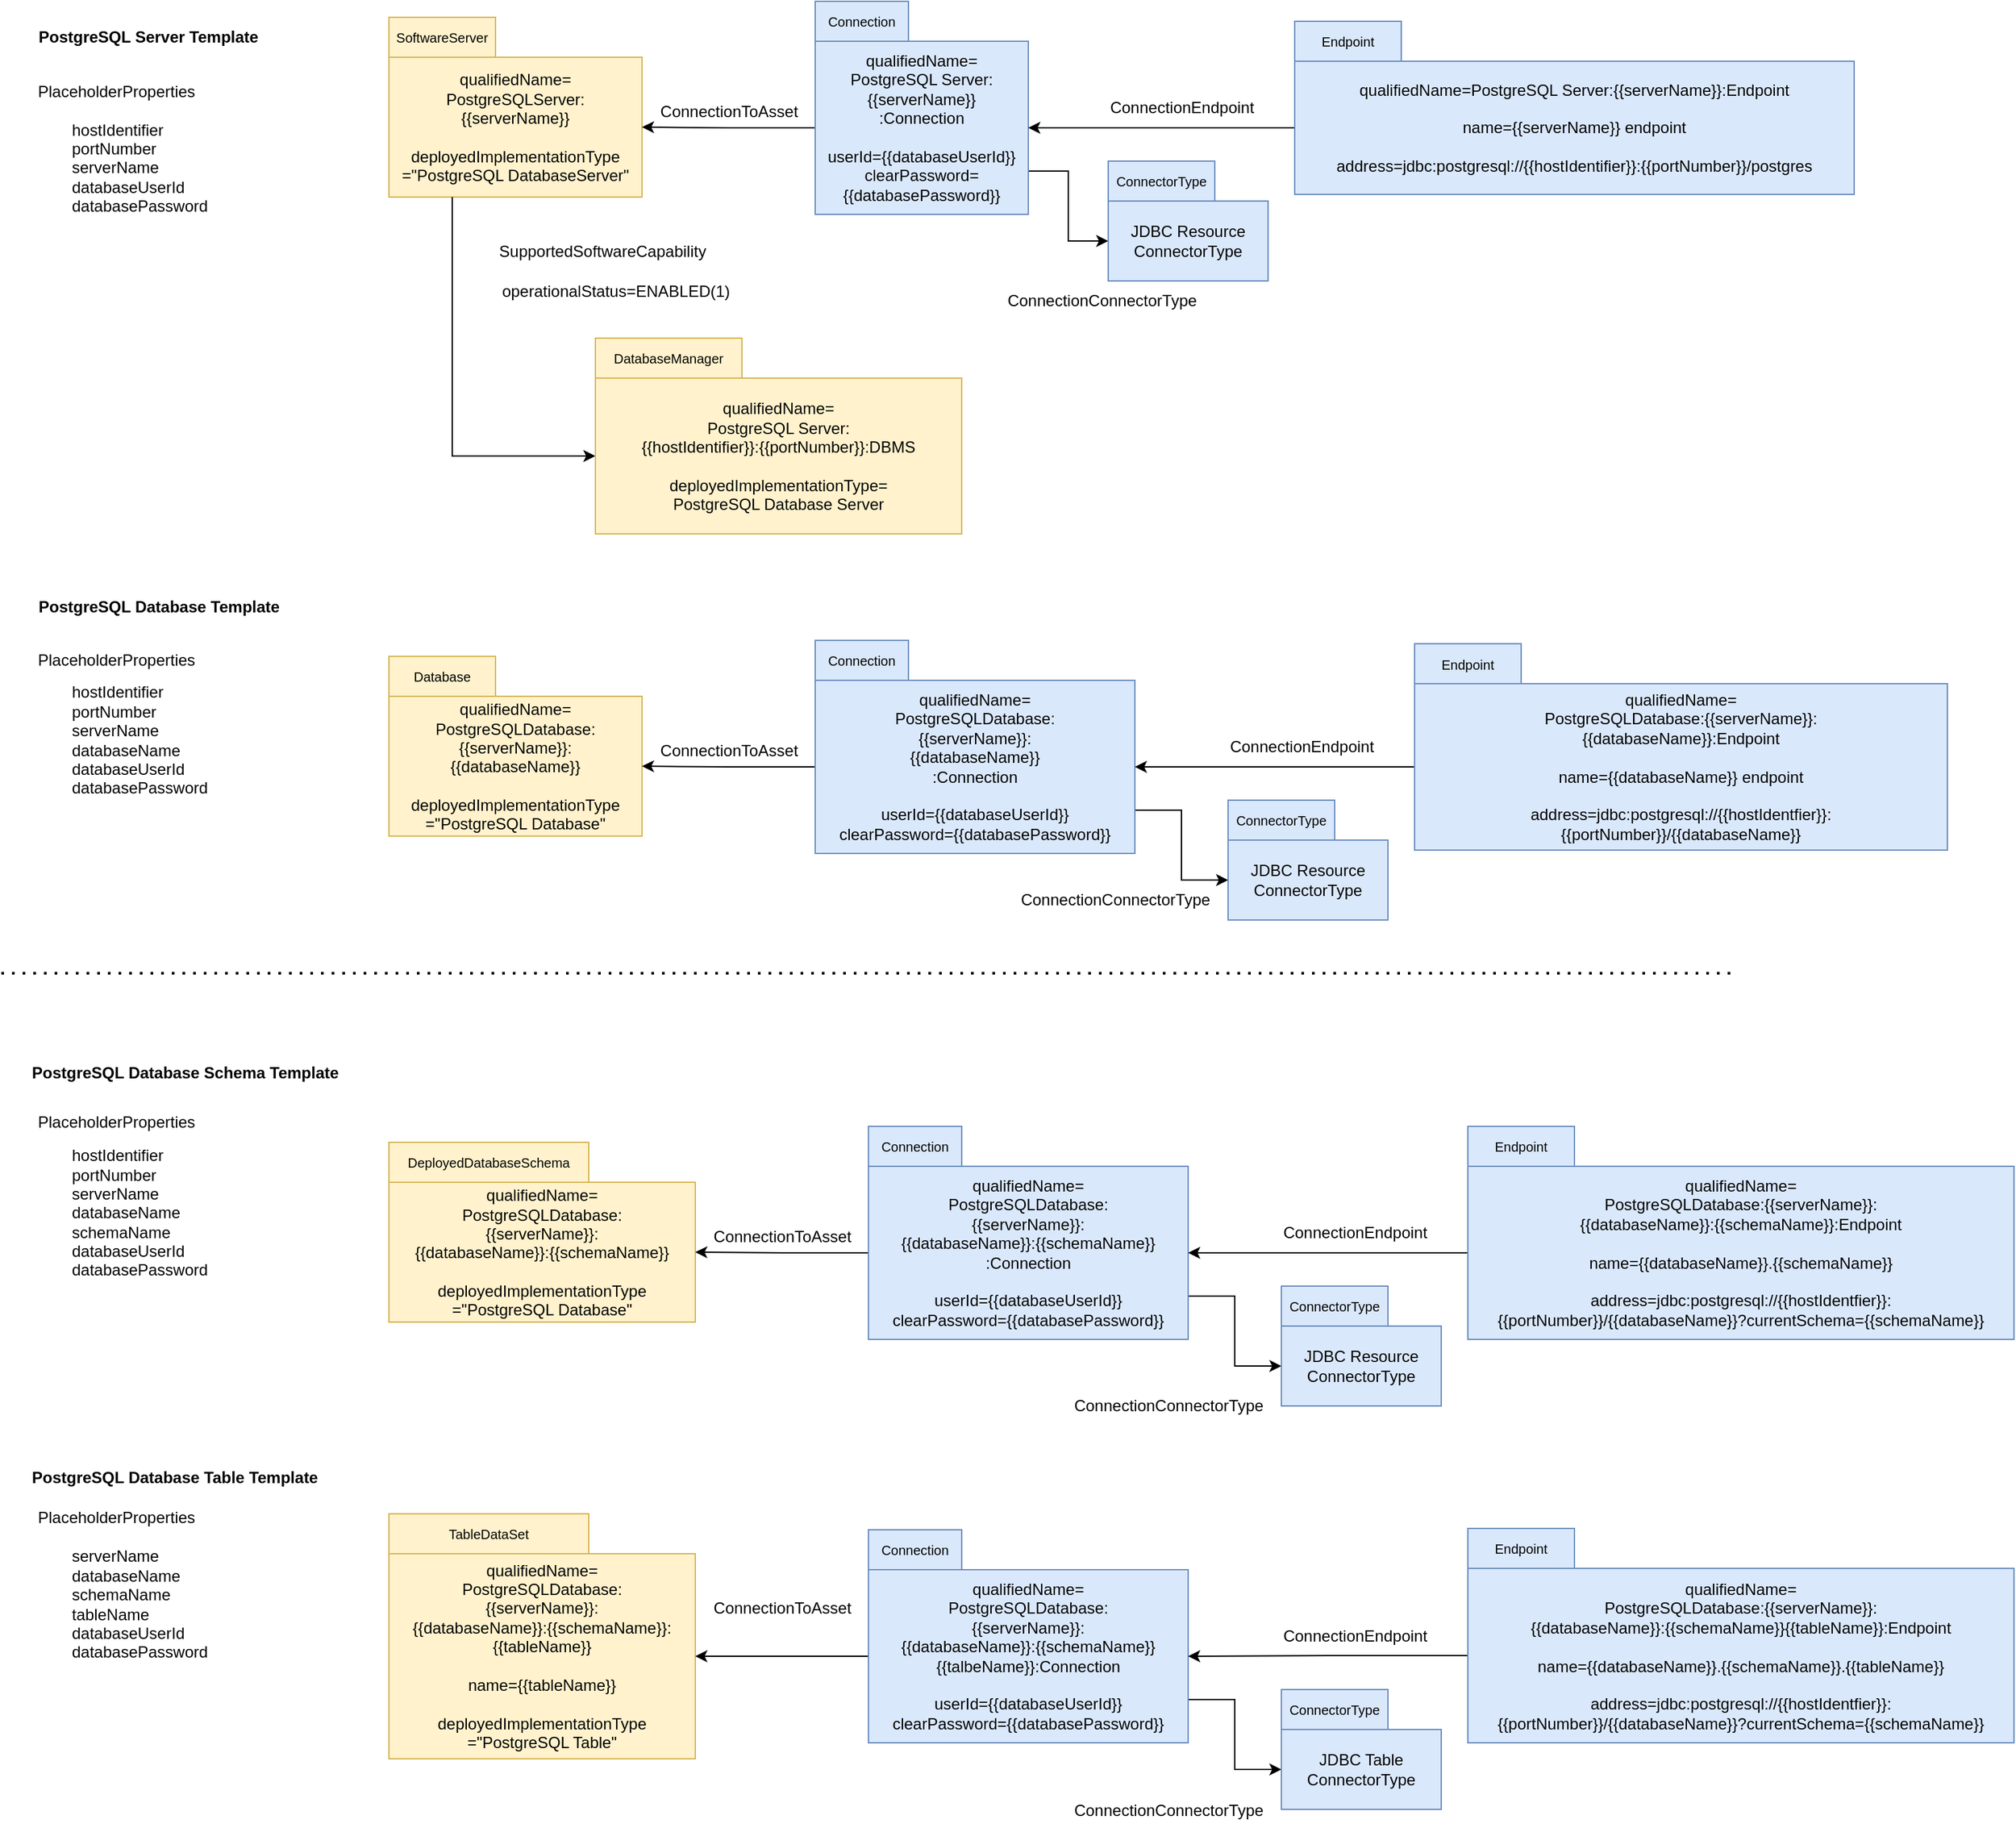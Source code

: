 <mxfile version="24.1.0" type="device" pages="2">
  <diagram name="catalog-templates" id="TDWtUl6oVAiIhDJUpcDL">
    <mxGraphModel dx="1478" dy="941" grid="1" gridSize="10" guides="1" tooltips="1" connect="1" arrows="1" fold="1" page="1" pageScale="1" pageWidth="827" pageHeight="1169" math="0" shadow="0">
      <root>
        <mxCell id="0" />
        <mxCell id="1" parent="0" />
        <mxCell id="780snM6feV9xTrxozphn-1" value="qualifiedName=&lt;div&gt;PostgreSQLServer:&lt;br&gt;{{serverName}}&lt;br&gt;&lt;br&gt;deployedImplementationType =&quot;PostgreSQL DatabaseServer&quot;&lt;/div&gt;" style="rounded=0;whiteSpace=wrap;html=1;fillColor=#fff2cc;strokeColor=#d6b656;" parent="1" vertex="1">
          <mxGeometry x="310" y="102" width="190" height="105" as="geometry" />
        </mxCell>
        <mxCell id="780snM6feV9xTrxozphn-2" value="SoftwareServer" style="rounded=0;whiteSpace=wrap;html=1;fontSize=10;fillColor=#fff2cc;strokeColor=#d6b656;" parent="1" vertex="1">
          <mxGeometry x="310" y="72" width="80" height="30" as="geometry" />
        </mxCell>
        <mxCell id="780snM6feV9xTrxozphn-9" style="edgeStyle=orthogonalEdgeStyle;rounded=0;orthogonalLoop=1;jettySize=auto;html=1;exitX=1;exitY=0.75;exitDx=0;exitDy=0;entryX=0;entryY=0.5;entryDx=0;entryDy=0;" parent="1" source="780snM6feV9xTrxozphn-3" target="780snM6feV9xTrxozphn-7" edge="1">
          <mxGeometry relative="1" as="geometry" />
        </mxCell>
        <mxCell id="780snM6feV9xTrxozphn-15" style="edgeStyle=orthogonalEdgeStyle;rounded=0;orthogonalLoop=1;jettySize=auto;html=1;exitX=0;exitY=0.5;exitDx=0;exitDy=0;" parent="1" source="780snM6feV9xTrxozphn-3" target="780snM6feV9xTrxozphn-1" edge="1">
          <mxGeometry relative="1" as="geometry" />
        </mxCell>
        <mxCell id="780snM6feV9xTrxozphn-3" value="qualifiedName=&lt;div&gt;PostgreSQL Server:&lt;br&gt;{{serverName}}&lt;br&gt;:Connection&lt;br&gt;&lt;br&gt;userId={{databaseUserId}}&lt;br&gt;clearPassword={{databasePassword}}&lt;/div&gt;" style="rounded=0;whiteSpace=wrap;html=1;fillColor=#dae8fc;strokeColor=#6c8ebf;" parent="1" vertex="1">
          <mxGeometry x="630" y="90" width="160" height="130" as="geometry" />
        </mxCell>
        <mxCell id="780snM6feV9xTrxozphn-4" value="Connection" style="rounded=0;whiteSpace=wrap;html=1;fontSize=10;fillColor=#dae8fc;strokeColor=#6c8ebf;" parent="1" vertex="1">
          <mxGeometry x="630" y="60" width="70" height="30" as="geometry" />
        </mxCell>
        <mxCell id="780snM6feV9xTrxozphn-6" value="ConnectionToAsset" style="text;html=1;align=center;verticalAlign=middle;resizable=0;points=[];autosize=1;strokeColor=none;fillColor=none;" parent="1" vertex="1">
          <mxGeometry x="500" y="128" width="130" height="30" as="geometry" />
        </mxCell>
        <mxCell id="780snM6feV9xTrxozphn-7" value="JDBC Resource&lt;br&gt;ConnectorType" style="rounded=0;whiteSpace=wrap;html=1;fillColor=#dae8fc;strokeColor=#6c8ebf;" parent="1" vertex="1">
          <mxGeometry x="850" y="210" width="120" height="60" as="geometry" />
        </mxCell>
        <mxCell id="780snM6feV9xTrxozphn-8" value="ConnectorType" style="rounded=0;whiteSpace=wrap;html=1;fontSize=10;fillColor=#dae8fc;strokeColor=#6c8ebf;" parent="1" vertex="1">
          <mxGeometry x="850" y="180" width="80" height="30" as="geometry" />
        </mxCell>
        <mxCell id="7KLWLRxbsAnZzyIl1uyj-2" style="edgeStyle=orthogonalEdgeStyle;rounded=0;orthogonalLoop=1;jettySize=auto;html=1;exitX=0;exitY=0.5;exitDx=0;exitDy=0;" parent="1" source="780snM6feV9xTrxozphn-10" target="780snM6feV9xTrxozphn-3" edge="1">
          <mxGeometry relative="1" as="geometry" />
        </mxCell>
        <mxCell id="780snM6feV9xTrxozphn-10" value="qualifiedName=PostgreSQL Server:{{serverName}}:Endpoint&lt;br&gt;&lt;br&gt;name={{serverName}} endpoint&lt;br&gt;&lt;br&gt;address=jdbc:postgresql://{{hostIdentifier}}:{{portNumber}}/postgres" style="rounded=0;whiteSpace=wrap;html=1;fillColor=#dae8fc;strokeColor=#6c8ebf;" parent="1" vertex="1">
          <mxGeometry x="990" y="105" width="420" height="100" as="geometry" />
        </mxCell>
        <mxCell id="780snM6feV9xTrxozphn-11" value="Endpoint" style="rounded=0;whiteSpace=wrap;html=1;fontSize=10;fillColor=#dae8fc;strokeColor=#6c8ebf;" parent="1" vertex="1">
          <mxGeometry x="990" y="75" width="80" height="30" as="geometry" />
        </mxCell>
        <mxCell id="780snM6feV9xTrxozphn-13" value="ConnectionConnectorType" style="text;html=1;align=center;verticalAlign=middle;resizable=0;points=[];autosize=1;strokeColor=none;fillColor=none;" parent="1" vertex="1">
          <mxGeometry x="760" y="270" width="170" height="30" as="geometry" />
        </mxCell>
        <mxCell id="780snM6feV9xTrxozphn-14" value="ConnectionEndpoint" style="text;html=1;align=center;verticalAlign=middle;resizable=0;points=[];autosize=1;strokeColor=none;fillColor=none;" parent="1" vertex="1">
          <mxGeometry x="840" y="125" width="130" height="30" as="geometry" />
        </mxCell>
        <mxCell id="780snM6feV9xTrxozphn-16" value="PostgreSQL Server Template" style="text;html=1;align=left;verticalAlign=middle;resizable=0;points=[];autosize=1;strokeColor=none;fillColor=none;fontStyle=1" parent="1" vertex="1">
          <mxGeometry x="45" y="72" width="190" height="30" as="geometry" />
        </mxCell>
        <mxCell id="t5AhHzGSxBg5bSRpzmGk-24" value="PostgreSQL Database Template" style="text;html=1;align=left;verticalAlign=middle;resizable=0;points=[];autosize=1;strokeColor=none;fillColor=none;fontStyle=1" parent="1" vertex="1">
          <mxGeometry x="45" y="500" width="200" height="30" as="geometry" />
        </mxCell>
        <mxCell id="mHtF1pgwz7ZxQ6UxLGhy-1" value="PostgreSQL Database Schema Template" style="text;html=1;align=left;verticalAlign=middle;resizable=0;points=[];autosize=1;strokeColor=none;fillColor=none;fontStyle=1" parent="1" vertex="1">
          <mxGeometry x="40" y="850" width="250" height="30" as="geometry" />
        </mxCell>
        <mxCell id="mHtF1pgwz7ZxQ6UxLGhy-2" value="PostgreSQL Database Table Template" style="text;html=1;align=left;verticalAlign=middle;resizable=0;points=[];autosize=1;strokeColor=none;fillColor=none;fontStyle=1" parent="1" vertex="1">
          <mxGeometry x="40" y="1154" width="240" height="30" as="geometry" />
        </mxCell>
        <mxCell id="mHtF1pgwz7ZxQ6UxLGhy-3" value="qualifiedName=&lt;div&gt;PostgreSQLDatabase:&lt;br&gt;{{serverName}}:&lt;br&gt;{{databaseName}}&lt;br&gt;&lt;br&gt;deployedImplementationType =&quot;PostgreSQL Database&quot;&lt;/div&gt;" style="rounded=0;whiteSpace=wrap;html=1;fillColor=#fff2cc;strokeColor=#d6b656;" parent="1" vertex="1">
          <mxGeometry x="310" y="582" width="190" height="105" as="geometry" />
        </mxCell>
        <mxCell id="mHtF1pgwz7ZxQ6UxLGhy-4" value="Database" style="rounded=0;whiteSpace=wrap;html=1;fontSize=10;fillColor=#fff2cc;strokeColor=#d6b656;" parent="1" vertex="1">
          <mxGeometry x="310" y="552" width="80" height="30" as="geometry" />
        </mxCell>
        <mxCell id="mHtF1pgwz7ZxQ6UxLGhy-5" style="edgeStyle=orthogonalEdgeStyle;rounded=0;orthogonalLoop=1;jettySize=auto;html=1;exitX=1;exitY=0.75;exitDx=0;exitDy=0;entryX=0;entryY=0.5;entryDx=0;entryDy=0;" parent="1" source="mHtF1pgwz7ZxQ6UxLGhy-8" target="mHtF1pgwz7ZxQ6UxLGhy-11" edge="1">
          <mxGeometry relative="1" as="geometry" />
        </mxCell>
        <mxCell id="mHtF1pgwz7ZxQ6UxLGhy-7" style="edgeStyle=orthogonalEdgeStyle;rounded=0;orthogonalLoop=1;jettySize=auto;html=1;exitX=0;exitY=0.5;exitDx=0;exitDy=0;" parent="1" source="mHtF1pgwz7ZxQ6UxLGhy-8" target="mHtF1pgwz7ZxQ6UxLGhy-3" edge="1">
          <mxGeometry relative="1" as="geometry" />
        </mxCell>
        <mxCell id="mHtF1pgwz7ZxQ6UxLGhy-8" value="qualifiedName=&lt;div&gt;PostgreSQLDatabase:&lt;br style=&quot;border-color: var(--border-color);&quot;&gt;{{serverName}}:&lt;br style=&quot;border-color: var(--border-color);&quot;&gt;{{databaseName}}&lt;br style=&quot;border-color: var(--border-color);&quot;&gt;:Connection&lt;br&gt;&lt;br&gt;userId={{databaseUserId}}&lt;br&gt;clearPassword={{databasePassword}}&lt;/div&gt;" style="rounded=0;whiteSpace=wrap;html=1;fillColor=#dae8fc;strokeColor=#6c8ebf;" parent="1" vertex="1">
          <mxGeometry x="630" y="570" width="240" height="130" as="geometry" />
        </mxCell>
        <mxCell id="mHtF1pgwz7ZxQ6UxLGhy-9" value="Connection" style="rounded=0;whiteSpace=wrap;html=1;fontSize=10;fillColor=#dae8fc;strokeColor=#6c8ebf;" parent="1" vertex="1">
          <mxGeometry x="630" y="540" width="70" height="30" as="geometry" />
        </mxCell>
        <mxCell id="mHtF1pgwz7ZxQ6UxLGhy-10" value="ConnectionToAsset" style="text;html=1;align=center;verticalAlign=middle;resizable=0;points=[];autosize=1;strokeColor=none;fillColor=none;" parent="1" vertex="1">
          <mxGeometry x="500" y="608" width="130" height="30" as="geometry" />
        </mxCell>
        <mxCell id="mHtF1pgwz7ZxQ6UxLGhy-11" value="JDBC Resource&lt;br&gt;ConnectorType" style="rounded=0;whiteSpace=wrap;html=1;fillColor=#dae8fc;strokeColor=#6c8ebf;" parent="1" vertex="1">
          <mxGeometry x="940" y="690" width="120" height="60" as="geometry" />
        </mxCell>
        <mxCell id="mHtF1pgwz7ZxQ6UxLGhy-12" value="ConnectorType" style="rounded=0;whiteSpace=wrap;html=1;fontSize=10;fillColor=#dae8fc;strokeColor=#6c8ebf;" parent="1" vertex="1">
          <mxGeometry x="940" y="660" width="80" height="30" as="geometry" />
        </mxCell>
        <mxCell id="7KLWLRxbsAnZzyIl1uyj-1" style="edgeStyle=orthogonalEdgeStyle;rounded=0;orthogonalLoop=1;jettySize=auto;html=1;exitX=0;exitY=0.5;exitDx=0;exitDy=0;" parent="1" source="mHtF1pgwz7ZxQ6UxLGhy-13" target="mHtF1pgwz7ZxQ6UxLGhy-8" edge="1">
          <mxGeometry relative="1" as="geometry" />
        </mxCell>
        <mxCell id="mHtF1pgwz7ZxQ6UxLGhy-13" value="qualifiedName=&lt;div&gt;PostgreSQLDatabase:{{serverName}}:&lt;br style=&quot;border-color: var(--border-color);&quot;&gt;{{databaseName}}:Endpoint&lt;br&gt;&lt;br&gt;name={{databaseName}} endpoint&lt;br&gt;&lt;br&gt;address=jdbc:postgresql://{{hostIdentfier}}:{{portNumber}}/{{databaseName}}&lt;/div&gt;" style="rounded=0;whiteSpace=wrap;html=1;fillColor=#dae8fc;strokeColor=#6c8ebf;" parent="1" vertex="1">
          <mxGeometry x="1080" y="572.5" width="400" height="125" as="geometry" />
        </mxCell>
        <mxCell id="mHtF1pgwz7ZxQ6UxLGhy-14" value="Endpoint" style="rounded=0;whiteSpace=wrap;html=1;fontSize=10;fillColor=#dae8fc;strokeColor=#6c8ebf;" parent="1" vertex="1">
          <mxGeometry x="1080" y="542.5" width="80" height="30" as="geometry" />
        </mxCell>
        <mxCell id="mHtF1pgwz7ZxQ6UxLGhy-15" value="ConnectionConnectorType" style="text;html=1;align=center;verticalAlign=middle;resizable=0;points=[];autosize=1;strokeColor=none;fillColor=none;" parent="1" vertex="1">
          <mxGeometry x="770" y="720" width="170" height="30" as="geometry" />
        </mxCell>
        <mxCell id="mHtF1pgwz7ZxQ6UxLGhy-16" value="ConnectionEndpoint" style="text;html=1;align=center;verticalAlign=middle;resizable=0;points=[];autosize=1;strokeColor=none;fillColor=none;" parent="1" vertex="1">
          <mxGeometry x="930" y="605" width="130" height="30" as="geometry" />
        </mxCell>
        <mxCell id="MOPJvNTGCrpKyyy_cZIb-1" value="hostIdentifier&lt;br&gt;portNumber&lt;br&gt;serverName&lt;br&gt;databaseUserId &lt;br&gt;databasePassword" style="text;html=1;align=left;verticalAlign=middle;resizable=0;points=[];autosize=1;strokeColor=none;fillColor=none;" parent="1" vertex="1">
          <mxGeometry x="70" y="140" width="130" height="90" as="geometry" />
        </mxCell>
        <mxCell id="MOPJvNTGCrpKyyy_cZIb-2" value="hostIdentifier&lt;br style=&quot;border-color: var(--border-color);&quot;&gt;portNumber&lt;br&gt;serverName&lt;br&gt;databaseName&lt;br&gt;databaseUserId&lt;br&gt;databasePassword&lt;br&gt;" style="text;html=1;align=left;verticalAlign=middle;resizable=0;points=[];autosize=1;strokeColor=none;fillColor=none;" parent="1" vertex="1">
          <mxGeometry x="70" y="565" width="130" height="100" as="geometry" />
        </mxCell>
        <mxCell id="MOPJvNTGCrpKyyy_cZIb-3" value="hostIdentifier&lt;br style=&quot;border-color: var(--border-color);&quot;&gt;portNumber&lt;br&gt;serverName&lt;br&gt;databaseName&lt;br&gt;schemaName&lt;br&gt;databaseUserId&lt;br&gt;databasePassword" style="text;html=1;align=left;verticalAlign=middle;resizable=0;points=[];autosize=1;strokeColor=none;fillColor=none;" parent="1" vertex="1">
          <mxGeometry x="70" y="915" width="130" height="110" as="geometry" />
        </mxCell>
        <mxCell id="MOPJvNTGCrpKyyy_cZIb-4" value="qualifiedName=&lt;div&gt;PostgreSQLDatabase:&lt;br&gt;{{serverName}}:&lt;br&gt;{{databaseName}}:{{schemaName}}&lt;br&gt;&lt;br&gt;deployedImplementationType =&quot;PostgreSQL Database&quot;&lt;/div&gt;" style="rounded=0;whiteSpace=wrap;html=1;fillColor=#fff2cc;strokeColor=#d6b656;" parent="1" vertex="1">
          <mxGeometry x="310" y="947" width="230" height="105" as="geometry" />
        </mxCell>
        <mxCell id="MOPJvNTGCrpKyyy_cZIb-5" value="DeployedDatabaseSchema" style="rounded=0;whiteSpace=wrap;html=1;fontSize=10;fillColor=#fff2cc;strokeColor=#d6b656;" parent="1" vertex="1">
          <mxGeometry x="310" y="917" width="150" height="30" as="geometry" />
        </mxCell>
        <mxCell id="MOPJvNTGCrpKyyy_cZIb-6" style="edgeStyle=orthogonalEdgeStyle;rounded=0;orthogonalLoop=1;jettySize=auto;html=1;exitX=1;exitY=0.75;exitDx=0;exitDy=0;entryX=0;entryY=0.5;entryDx=0;entryDy=0;" parent="1" source="MOPJvNTGCrpKyyy_cZIb-9" target="MOPJvNTGCrpKyyy_cZIb-12" edge="1">
          <mxGeometry relative="1" as="geometry" />
        </mxCell>
        <mxCell id="MOPJvNTGCrpKyyy_cZIb-8" style="edgeStyle=orthogonalEdgeStyle;rounded=0;orthogonalLoop=1;jettySize=auto;html=1;exitX=0;exitY=0.5;exitDx=0;exitDy=0;" parent="1" source="MOPJvNTGCrpKyyy_cZIb-9" target="MOPJvNTGCrpKyyy_cZIb-4" edge="1">
          <mxGeometry relative="1" as="geometry" />
        </mxCell>
        <mxCell id="MOPJvNTGCrpKyyy_cZIb-9" value="qualifiedName=&lt;div&gt;PostgreSQLDatabase:&lt;br style=&quot;border-color: var(--border-color);&quot;&gt;{{serverName}}:&lt;br style=&quot;border-color: var(--border-color);&quot;&gt;{{databaseName}}:{{schemaName}}&lt;br style=&quot;border-color: var(--border-color);&quot;&gt;:Connection&lt;br&gt;&lt;br&gt;userId={{databaseUserId}}&lt;br&gt;clearPassword={{databasePassword}}&lt;/div&gt;" style="rounded=0;whiteSpace=wrap;html=1;fillColor=#dae8fc;strokeColor=#6c8ebf;" parent="1" vertex="1">
          <mxGeometry x="670" y="935" width="240" height="130" as="geometry" />
        </mxCell>
        <mxCell id="MOPJvNTGCrpKyyy_cZIb-10" value="Connection" style="rounded=0;whiteSpace=wrap;html=1;fontSize=10;fillColor=#dae8fc;strokeColor=#6c8ebf;" parent="1" vertex="1">
          <mxGeometry x="670" y="905" width="70" height="30" as="geometry" />
        </mxCell>
        <mxCell id="MOPJvNTGCrpKyyy_cZIb-11" value="ConnectionToAsset" style="text;html=1;align=center;verticalAlign=middle;resizable=0;points=[];autosize=1;strokeColor=none;fillColor=none;" parent="1" vertex="1">
          <mxGeometry x="540" y="973" width="130" height="30" as="geometry" />
        </mxCell>
        <mxCell id="MOPJvNTGCrpKyyy_cZIb-12" value="JDBC Resource&lt;br&gt;ConnectorType" style="rounded=0;whiteSpace=wrap;html=1;fillColor=#dae8fc;strokeColor=#6c8ebf;" parent="1" vertex="1">
          <mxGeometry x="980" y="1055" width="120" height="60" as="geometry" />
        </mxCell>
        <mxCell id="MOPJvNTGCrpKyyy_cZIb-13" value="ConnectorType" style="rounded=0;whiteSpace=wrap;html=1;fontSize=10;fillColor=#dae8fc;strokeColor=#6c8ebf;" parent="1" vertex="1">
          <mxGeometry x="980" y="1025" width="80" height="30" as="geometry" />
        </mxCell>
        <mxCell id="7KLWLRxbsAnZzyIl1uyj-3" style="edgeStyle=orthogonalEdgeStyle;rounded=0;orthogonalLoop=1;jettySize=auto;html=1;exitX=0;exitY=0.5;exitDx=0;exitDy=0;" parent="1" source="MOPJvNTGCrpKyyy_cZIb-14" target="MOPJvNTGCrpKyyy_cZIb-9" edge="1">
          <mxGeometry relative="1" as="geometry" />
        </mxCell>
        <mxCell id="MOPJvNTGCrpKyyy_cZIb-14" value="qualifiedName=&lt;div&gt;PostgreSQLDatabase:{{serverName}}:&lt;br style=&quot;border-color: var(--border-color);&quot;&gt;{{databaseName}}:{{schemaName}}:Endpoint&lt;br&gt;&lt;br&gt;name={{databaseName}}.{{schemaName}}&lt;br&gt;&lt;br&gt;address=jdbc:postgresql://{{hostIdentfier}}:{{portNumber}}/{{databaseName}}?currentSchema={{schemaName}}&lt;/div&gt;" style="rounded=0;whiteSpace=wrap;html=1;fillColor=#dae8fc;strokeColor=#6c8ebf;" parent="1" vertex="1">
          <mxGeometry x="1120" y="935" width="410" height="130" as="geometry" />
        </mxCell>
        <mxCell id="MOPJvNTGCrpKyyy_cZIb-15" value="Endpoint" style="rounded=0;whiteSpace=wrap;html=1;fontSize=10;fillColor=#dae8fc;strokeColor=#6c8ebf;" parent="1" vertex="1">
          <mxGeometry x="1120" y="905" width="80" height="30" as="geometry" />
        </mxCell>
        <mxCell id="MOPJvNTGCrpKyyy_cZIb-16" value="ConnectionConnectorType" style="text;html=1;align=center;verticalAlign=middle;resizable=0;points=[];autosize=1;strokeColor=none;fillColor=none;" parent="1" vertex="1">
          <mxGeometry x="810" y="1100" width="170" height="30" as="geometry" />
        </mxCell>
        <mxCell id="MOPJvNTGCrpKyyy_cZIb-17" value="ConnectionEndpoint" style="text;html=1;align=center;verticalAlign=middle;resizable=0;points=[];autosize=1;strokeColor=none;fillColor=none;" parent="1" vertex="1">
          <mxGeometry x="970" y="970" width="130" height="30" as="geometry" />
        </mxCell>
        <mxCell id="MOPJvNTGCrpKyyy_cZIb-31" value="qualifiedName=&lt;div&gt;PostgreSQLDatabase:&lt;br&gt;{{serverName}}:&lt;br&gt;{{databaseName}}:{{schemaName}}:&lt;br&gt;{{tableName}}&lt;br&gt;&lt;br&gt;name={{tableName}}&lt;br&gt;&lt;br&gt;deployedImplementationType =&quot;PostgreSQL Table&quot;&lt;/div&gt;" style="rounded=0;whiteSpace=wrap;html=1;fillColor=#fff2cc;strokeColor=#d6b656;" parent="1" vertex="1">
          <mxGeometry x="310" y="1226" width="230" height="154" as="geometry" />
        </mxCell>
        <mxCell id="MOPJvNTGCrpKyyy_cZIb-32" value="TableDataSet" style="rounded=0;whiteSpace=wrap;html=1;fontSize=10;fillColor=#fff2cc;strokeColor=#d6b656;" parent="1" vertex="1">
          <mxGeometry x="310" y="1196" width="150" height="30" as="geometry" />
        </mxCell>
        <mxCell id="MOPJvNTGCrpKyyy_cZIb-33" style="edgeStyle=orthogonalEdgeStyle;rounded=0;orthogonalLoop=1;jettySize=auto;html=1;exitX=1;exitY=0.75;exitDx=0;exitDy=0;entryX=0;entryY=0.5;entryDx=0;entryDy=0;" parent="1" source="MOPJvNTGCrpKyyy_cZIb-36" target="MOPJvNTGCrpKyyy_cZIb-39" edge="1">
          <mxGeometry relative="1" as="geometry" />
        </mxCell>
        <mxCell id="MOPJvNTGCrpKyyy_cZIb-35" style="edgeStyle=orthogonalEdgeStyle;rounded=0;orthogonalLoop=1;jettySize=auto;html=1;exitX=0;exitY=0.5;exitDx=0;exitDy=0;" parent="1" source="MOPJvNTGCrpKyyy_cZIb-36" target="MOPJvNTGCrpKyyy_cZIb-31" edge="1">
          <mxGeometry relative="1" as="geometry" />
        </mxCell>
        <mxCell id="MOPJvNTGCrpKyyy_cZIb-36" value="qualifiedName=&lt;div&gt;PostgreSQLDatabase:&lt;br style=&quot;border-color: var(--border-color);&quot;&gt;{{serverName}}:&lt;br style=&quot;border-color: var(--border-color);&quot;&gt;{{databaseName}}:{{schemaName}}&lt;br style=&quot;border-color: var(--border-color);&quot;&gt;{{talbeName}}:Connection&lt;br&gt;&lt;br&gt;userId={{databaseUserId}}&lt;br&gt;clearPassword={{databasePassword}}&lt;/div&gt;" style="rounded=0;whiteSpace=wrap;html=1;fillColor=#dae8fc;strokeColor=#6c8ebf;" parent="1" vertex="1">
          <mxGeometry x="670" y="1238" width="240" height="130" as="geometry" />
        </mxCell>
        <mxCell id="MOPJvNTGCrpKyyy_cZIb-37" value="Connection" style="rounded=0;whiteSpace=wrap;html=1;fontSize=10;fillColor=#dae8fc;strokeColor=#6c8ebf;" parent="1" vertex="1">
          <mxGeometry x="670" y="1208" width="70" height="30" as="geometry" />
        </mxCell>
        <mxCell id="MOPJvNTGCrpKyyy_cZIb-38" value="ConnectionToAsset" style="text;html=1;align=center;verticalAlign=middle;resizable=0;points=[];autosize=1;strokeColor=none;fillColor=none;" parent="1" vertex="1">
          <mxGeometry x="540" y="1252" width="130" height="30" as="geometry" />
        </mxCell>
        <mxCell id="MOPJvNTGCrpKyyy_cZIb-39" value="JDBC Table&lt;br&gt;ConnectorType" style="rounded=0;whiteSpace=wrap;html=1;fillColor=#dae8fc;strokeColor=#6c8ebf;" parent="1" vertex="1">
          <mxGeometry x="980" y="1358" width="120" height="60" as="geometry" />
        </mxCell>
        <mxCell id="MOPJvNTGCrpKyyy_cZIb-40" value="ConnectorType" style="rounded=0;whiteSpace=wrap;html=1;fontSize=10;fillColor=#dae8fc;strokeColor=#6c8ebf;" parent="1" vertex="1">
          <mxGeometry x="980" y="1328" width="80" height="30" as="geometry" />
        </mxCell>
        <mxCell id="7KLWLRxbsAnZzyIl1uyj-4" style="edgeStyle=orthogonalEdgeStyle;rounded=0;orthogonalLoop=1;jettySize=auto;html=1;exitX=0;exitY=0.5;exitDx=0;exitDy=0;" parent="1" source="MOPJvNTGCrpKyyy_cZIb-41" target="MOPJvNTGCrpKyyy_cZIb-36" edge="1">
          <mxGeometry relative="1" as="geometry" />
        </mxCell>
        <mxCell id="MOPJvNTGCrpKyyy_cZIb-41" value="qualifiedName=&lt;div&gt;PostgreSQLDatabase:{{serverName}}:&lt;br style=&quot;border-color: var(--border-color);&quot;&gt;{{databaseName}}:{{schemaName}}{{tableName}}:Endpoint&lt;br&gt;&lt;br&gt;name={{databaseName}}.{{schemaName}}.{{tableName}}&lt;br&gt;&lt;br&gt;address=jdbc:postgresql://{{hostIdentfier}}:{{portNumber}}/{{databaseName}}?currentSchema={{schemaName}}&lt;/div&gt;" style="rounded=0;whiteSpace=wrap;html=1;fillColor=#dae8fc;strokeColor=#6c8ebf;" parent="1" vertex="1">
          <mxGeometry x="1120" y="1237" width="410" height="131" as="geometry" />
        </mxCell>
        <mxCell id="MOPJvNTGCrpKyyy_cZIb-42" value="Endpoint" style="rounded=0;whiteSpace=wrap;html=1;fontSize=10;fillColor=#dae8fc;strokeColor=#6c8ebf;" parent="1" vertex="1">
          <mxGeometry x="1120" y="1207" width="80" height="30" as="geometry" />
        </mxCell>
        <mxCell id="MOPJvNTGCrpKyyy_cZIb-43" value="ConnectionConnectorType" style="text;html=1;align=center;verticalAlign=middle;resizable=0;points=[];autosize=1;strokeColor=none;fillColor=none;" parent="1" vertex="1">
          <mxGeometry x="810" y="1404" width="170" height="30" as="geometry" />
        </mxCell>
        <mxCell id="MOPJvNTGCrpKyyy_cZIb-44" value="ConnectionEndpoint" style="text;html=1;align=center;verticalAlign=middle;resizable=0;points=[];autosize=1;strokeColor=none;fillColor=none;" parent="1" vertex="1">
          <mxGeometry x="970" y="1273" width="130" height="30" as="geometry" />
        </mxCell>
        <mxCell id="MOPJvNTGCrpKyyy_cZIb-45" value="serverName&lt;br&gt;databaseName&lt;br&gt;schemaName&lt;br&gt;tableName&lt;br&gt;databaseUserId&lt;br&gt;databasePassword" style="text;html=1;align=left;verticalAlign=middle;resizable=0;points=[];autosize=1;strokeColor=none;fillColor=none;" parent="1" vertex="1">
          <mxGeometry x="70" y="1214" width="130" height="100" as="geometry" />
        </mxCell>
        <mxCell id="MOPJvNTGCrpKyyy_cZIb-46" value="" style="endArrow=none;dashed=1;html=1;dashPattern=1 3;strokeWidth=2;rounded=0;" parent="1" edge="1">
          <mxGeometry width="50" height="50" relative="1" as="geometry">
            <mxPoint x="19" y="790" as="sourcePoint" />
            <mxPoint x="1320" y="790" as="targetPoint" />
          </mxGeometry>
        </mxCell>
        <mxCell id="arFYRd3ZnFPtYKxmsfah-7" style="edgeStyle=orthogonalEdgeStyle;rounded=0;orthogonalLoop=1;jettySize=auto;html=1;exitX=0.25;exitY=1;exitDx=0;exitDy=0;entryX=0;entryY=0.5;entryDx=0;entryDy=0;" parent="1" source="780snM6feV9xTrxozphn-1" target="arFYRd3ZnFPtYKxmsfah-8" edge="1">
          <mxGeometry relative="1" as="geometry">
            <mxPoint x="390" y="-70" as="sourcePoint" />
          </mxGeometry>
        </mxCell>
        <mxCell id="arFYRd3ZnFPtYKxmsfah-8" value="qualifiedName=&lt;div&gt;PostgreSQL Server:&lt;br&gt;{{hostIdentifier}}:{{portNumber}}:DBMS&lt;br&gt;&lt;br&gt;deployedImplementationType=&lt;/div&gt;&lt;div&gt;PostgreSQL Database Server&lt;/div&gt;" style="rounded=0;whiteSpace=wrap;html=1;fillColor=#fff2cc;strokeColor=#d6b656;" parent="1" vertex="1">
          <mxGeometry x="465" y="343" width="275" height="117" as="geometry" />
        </mxCell>
        <mxCell id="arFYRd3ZnFPtYKxmsfah-9" value="DatabaseManager" style="rounded=0;whiteSpace=wrap;html=1;fontSize=10;fillColor=#fff2cc;strokeColor=#d6b656;" parent="1" vertex="1">
          <mxGeometry x="465" y="313" width="110" height="30" as="geometry" />
        </mxCell>
        <mxCell id="arFYRd3ZnFPtYKxmsfah-10" value="SupportedSoftwareCapability" style="text;html=1;align=center;verticalAlign=middle;resizable=0;points=[];autosize=1;strokeColor=none;fillColor=none;" parent="1" vertex="1">
          <mxGeometry x="380" y="233" width="180" height="30" as="geometry" />
        </mxCell>
        <mxCell id="arFYRd3ZnFPtYKxmsfah-11" value="operationalStatus=ENABLED(1)" style="text;html=1;align=center;verticalAlign=middle;resizable=0;points=[];autosize=1;strokeColor=none;fillColor=none;" parent="1" vertex="1">
          <mxGeometry x="385" y="263" width="190" height="30" as="geometry" />
        </mxCell>
        <mxCell id="fC3owj5m2THAvyfhFMzX-1" value="PlaceholderProperties" style="text;html=1;align=center;verticalAlign=middle;resizable=0;points=[];autosize=1;strokeColor=none;fillColor=none;" vertex="1" parent="1">
          <mxGeometry x="35" y="113" width="140" height="30" as="geometry" />
        </mxCell>
        <mxCell id="rooNoN4UTwo-En43ZT1o-1" value="PlaceholderProperties" style="text;html=1;align=center;verticalAlign=middle;resizable=0;points=[];autosize=1;strokeColor=none;fillColor=none;" vertex="1" parent="1">
          <mxGeometry x="35" y="1184" width="140" height="30" as="geometry" />
        </mxCell>
        <mxCell id="rooNoN4UTwo-En43ZT1o-2" value="PlaceholderProperties" style="text;html=1;align=center;verticalAlign=middle;resizable=0;points=[];autosize=1;strokeColor=none;fillColor=none;" vertex="1" parent="1">
          <mxGeometry x="35" y="887" width="140" height="30" as="geometry" />
        </mxCell>
        <mxCell id="rooNoN4UTwo-En43ZT1o-3" value="PlaceholderProperties" style="text;html=1;align=center;verticalAlign=middle;resizable=0;points=[];autosize=1;strokeColor=none;fillColor=none;" vertex="1" parent="1">
          <mxGeometry x="35" y="540" width="140" height="30" as="geometry" />
        </mxCell>
      </root>
    </mxGraphModel>
  </diagram>
  <diagram name="example" id="12OH-WMt4xq--agAHbQu">
    <mxGraphModel dx="1478" dy="941" grid="1" gridSize="10" guides="1" tooltips="1" connect="1" arrows="1" fold="1" page="1" pageScale="1" pageWidth="827" pageHeight="1169" math="0" shadow="0">
      <root>
        <mxCell id="Ikl7Su4nN-SMVtI7CH5I-0" />
        <mxCell id="Ikl7Su4nN-SMVtI7CH5I-1" parent="Ikl7Su4nN-SMVtI7CH5I-0" />
        <mxCell id="Ikl7Su4nN-SMVtI7CH5I-2" value="qualifiedName=&lt;div&gt;PostgreSQL Server:&lt;br&gt;{{serverName}}&lt;br&gt;&lt;br&gt;deployedImplementationType =&quot;PostgreSQL DatabaseServer&quot;&lt;/div&gt;" style="rounded=0;whiteSpace=wrap;html=1;fillColor=#fff2cc;strokeColor=#d6b656;" parent="Ikl7Su4nN-SMVtI7CH5I-1" vertex="1">
          <mxGeometry x="310" y="102" width="190" height="105" as="geometry" />
        </mxCell>
        <mxCell id="Ikl7Su4nN-SMVtI7CH5I-3" value="SoftwareServer" style="rounded=0;whiteSpace=wrap;html=1;fontSize=10;fillColor=#fff2cc;strokeColor=#d6b656;" parent="Ikl7Su4nN-SMVtI7CH5I-1" vertex="1">
          <mxGeometry x="310" y="72" width="80" height="30" as="geometry" />
        </mxCell>
        <mxCell id="Ikl7Su4nN-SMVtI7CH5I-4" style="edgeStyle=orthogonalEdgeStyle;rounded=0;orthogonalLoop=1;jettySize=auto;html=1;exitX=1;exitY=0.75;exitDx=0;exitDy=0;entryX=0;entryY=0.5;entryDx=0;entryDy=0;" parent="Ikl7Su4nN-SMVtI7CH5I-1" source="Ikl7Su4nN-SMVtI7CH5I-7" target="Ikl7Su4nN-SMVtI7CH5I-10" edge="1">
          <mxGeometry relative="1" as="geometry" />
        </mxCell>
        <mxCell id="Ikl7Su4nN-SMVtI7CH5I-6" style="edgeStyle=orthogonalEdgeStyle;rounded=0;orthogonalLoop=1;jettySize=auto;html=1;exitX=0;exitY=0.5;exitDx=0;exitDy=0;" parent="Ikl7Su4nN-SMVtI7CH5I-1" source="Ikl7Su4nN-SMVtI7CH5I-7" target="Ikl7Su4nN-SMVtI7CH5I-2" edge="1">
          <mxGeometry relative="1" as="geometry" />
        </mxCell>
        <mxCell id="Ikl7Su4nN-SMVtI7CH5I-7" value="qualifiedName=&lt;div&gt;PostgreSQL Server:&lt;br&gt;{{serverName}}&lt;br&gt;:Connection&lt;br&gt;&lt;br&gt;userId={{adminUserId}}&lt;br&gt;clearPassword={{adminPassword}}&lt;/div&gt;" style="rounded=0;whiteSpace=wrap;html=1;fillColor=#dae8fc;strokeColor=#6c8ebf;" parent="Ikl7Su4nN-SMVtI7CH5I-1" vertex="1">
          <mxGeometry x="630" y="90" width="160" height="130" as="geometry" />
        </mxCell>
        <mxCell id="Ikl7Su4nN-SMVtI7CH5I-8" value="Connection" style="rounded=0;whiteSpace=wrap;html=1;fontSize=10;fillColor=#dae8fc;strokeColor=#6c8ebf;" parent="Ikl7Su4nN-SMVtI7CH5I-1" vertex="1">
          <mxGeometry x="630" y="60" width="70" height="30" as="geometry" />
        </mxCell>
        <mxCell id="Ikl7Su4nN-SMVtI7CH5I-9" value="ConnectionToAsset" style="text;html=1;align=center;verticalAlign=middle;resizable=0;points=[];autosize=1;strokeColor=none;fillColor=none;" parent="Ikl7Su4nN-SMVtI7CH5I-1" vertex="1">
          <mxGeometry x="500" y="128" width="130" height="30" as="geometry" />
        </mxCell>
        <mxCell id="Ikl7Su4nN-SMVtI7CH5I-10" value="JDBC REST&lt;br&gt;ConnectorType" style="rounded=0;whiteSpace=wrap;html=1;fillColor=#dae8fc;strokeColor=#6c8ebf;" parent="Ikl7Su4nN-SMVtI7CH5I-1" vertex="1">
          <mxGeometry x="850" y="210" width="120" height="60" as="geometry" />
        </mxCell>
        <mxCell id="Ikl7Su4nN-SMVtI7CH5I-11" value="ConnectorType" style="rounded=0;whiteSpace=wrap;html=1;fontSize=10;fillColor=#dae8fc;strokeColor=#6c8ebf;" parent="Ikl7Su4nN-SMVtI7CH5I-1" vertex="1">
          <mxGeometry x="850" y="180" width="80" height="30" as="geometry" />
        </mxCell>
        <mxCell id="fs5kQjLVAtdQ8d61mxG7-2" style="edgeStyle=orthogonalEdgeStyle;rounded=0;orthogonalLoop=1;jettySize=auto;html=1;exitX=0;exitY=0.5;exitDx=0;exitDy=0;" parent="Ikl7Su4nN-SMVtI7CH5I-1" source="Ikl7Su4nN-SMVtI7CH5I-12" target="Ikl7Su4nN-SMVtI7CH5I-7" edge="1">
          <mxGeometry relative="1" as="geometry" />
        </mxCell>
        <mxCell id="Ikl7Su4nN-SMVtI7CH5I-12" value="qualifiedName=&lt;div&gt;PostgreSQL Server:{{serverName}}:Endpoint&lt;br&gt;&lt;br&gt;address={{connectionString}}&lt;/div&gt;" style="rounded=0;whiteSpace=wrap;html=1;fillColor=#dae8fc;strokeColor=#6c8ebf;" parent="Ikl7Su4nN-SMVtI7CH5I-1" vertex="1">
          <mxGeometry x="990" y="105" width="200" height="100" as="geometry" />
        </mxCell>
        <mxCell id="Ikl7Su4nN-SMVtI7CH5I-13" value="Endpoint" style="rounded=0;whiteSpace=wrap;html=1;fontSize=10;fillColor=#dae8fc;strokeColor=#6c8ebf;" parent="Ikl7Su4nN-SMVtI7CH5I-1" vertex="1">
          <mxGeometry x="990" y="75" width="80" height="30" as="geometry" />
        </mxCell>
        <mxCell id="Ikl7Su4nN-SMVtI7CH5I-14" value="ConnectionConnectorType" style="text;html=1;align=center;verticalAlign=middle;resizable=0;points=[];autosize=1;strokeColor=none;fillColor=none;" parent="Ikl7Su4nN-SMVtI7CH5I-1" vertex="1">
          <mxGeometry x="760" y="270" width="170" height="30" as="geometry" />
        </mxCell>
        <mxCell id="Ikl7Su4nN-SMVtI7CH5I-15" value="ConnectionEndpoint" style="text;html=1;align=center;verticalAlign=middle;resizable=0;points=[];autosize=1;strokeColor=none;fillColor=none;" parent="Ikl7Su4nN-SMVtI7CH5I-1" vertex="1">
          <mxGeometry x="840" y="125" width="130" height="30" as="geometry" />
        </mxCell>
        <mxCell id="Ikl7Su4nN-SMVtI7CH5I-16" value="PostgreSQL Server Template" style="text;html=1;align=left;verticalAlign=middle;resizable=0;points=[];autosize=1;strokeColor=none;fillColor=none;fontStyle=1" parent="Ikl7Su4nN-SMVtI7CH5I-1" vertex="1">
          <mxGeometry x="45" y="72" width="190" height="30" as="geometry" />
        </mxCell>
        <mxCell id="5IpWu-6N1tLHI4XAG99y-0" style="edgeStyle=orthogonalEdgeStyle;rounded=0;orthogonalLoop=1;jettySize=auto;html=1;exitX=1;exitY=0.5;exitDx=0;exitDy=0;entryX=0;entryY=0.5;entryDx=0;entryDy=0;" parent="Ikl7Su4nN-SMVtI7CH5I-1" source="Ikl7Su4nN-SMVtI7CH5I-17" target="D-8dfM7yrUYoK77np7sW-0" edge="1">
          <mxGeometry relative="1" as="geometry" />
        </mxCell>
        <mxCell id="Ikl7Su4nN-SMVtI7CH5I-17" value="PostgreSQL Server:&lt;br&gt;coconet.com:5432:SurveyReport:&amp;lt;timestamp&amp;gt;" style="rounded=0;whiteSpace=wrap;html=1;fillColor=#ffe6cc;strokeColor=#d79b00;" parent="Ikl7Su4nN-SMVtI7CH5I-1" vertex="1">
          <mxGeometry x="480" y="700" width="190" height="80" as="geometry" />
        </mxCell>
        <mxCell id="Ikl7Su4nN-SMVtI7CH5I-18" value="SurveyReport" style="rounded=0;whiteSpace=wrap;html=1;fontSize=10;fillColor=#ffe6cc;strokeColor=#d79b00;" parent="Ikl7Su4nN-SMVtI7CH5I-1" vertex="1">
          <mxGeometry x="480" y="670" width="80" height="30" as="geometry" />
        </mxCell>
        <mxCell id="Ikl7Su4nN-SMVtI7CH5I-19" style="edgeStyle=orthogonalEdgeStyle;rounded=0;orthogonalLoop=1;jettySize=auto;html=1;exitX=0.5;exitY=0;exitDx=0;exitDy=0;entryX=0.5;entryY=1;entryDx=0;entryDy=0;" parent="Ikl7Su4nN-SMVtI7CH5I-1" source="Ikl7Su4nN-SMVtI7CH5I-23" target="Ikl7Su4nN-SMVtI7CH5I-2" edge="1">
          <mxGeometry relative="1" as="geometry" />
        </mxCell>
        <mxCell id="Ikl7Su4nN-SMVtI7CH5I-20" style="edgeStyle=orthogonalEdgeStyle;rounded=0;orthogonalLoop=1;jettySize=auto;html=1;exitX=0.75;exitY=1;exitDx=0;exitDy=0;entryX=0;entryY=0.5;entryDx=0;entryDy=0;" parent="Ikl7Su4nN-SMVtI7CH5I-1" source="Ikl7Su4nN-SMVtI7CH5I-23" target="Ikl7Su4nN-SMVtI7CH5I-17" edge="1">
          <mxGeometry relative="1" as="geometry" />
        </mxCell>
        <mxCell id="Ikl7Su4nN-SMVtI7CH5I-22" style="edgeStyle=orthogonalEdgeStyle;rounded=0;orthogonalLoop=1;jettySize=auto;html=1;exitX=0.5;exitY=1;exitDx=0;exitDy=0;entryX=0;entryY=0.5;entryDx=0;entryDy=0;" parent="Ikl7Su4nN-SMVtI7CH5I-1" source="Ikl7Su4nN-SMVtI7CH5I-23" target="a7kfOLqFzs9Von1qZGA0-0" edge="1">
          <mxGeometry relative="1" as="geometry" />
        </mxCell>
        <mxCell id="5IpWu-6N1tLHI4XAG99y-2" style="edgeStyle=orthogonalEdgeStyle;rounded=0;orthogonalLoop=1;jettySize=auto;html=1;exitX=1;exitY=0.75;exitDx=0;exitDy=0;entryX=0;entryY=0.75;entryDx=0;entryDy=0;" parent="Ikl7Su4nN-SMVtI7CH5I-1" source="Ikl7Su4nN-SMVtI7CH5I-23" target="D-8dfM7yrUYoK77np7sW-1" edge="1">
          <mxGeometry relative="1" as="geometry">
            <Array as="points">
              <mxPoint x="610" y="501" />
              <mxPoint x="610" y="693" />
            </Array>
          </mxGeometry>
        </mxCell>
        <mxCell id="Ikl7Su4nN-SMVtI7CH5I-23" value="qualifiedName=&lt;div&gt;PostgreSQL Server:&lt;br&gt;coconet.com:5432&lt;br&gt;&lt;br&gt;deployedImplementationType =&quot;PostgreSQL DatabaseServer&quot;&lt;/div&gt;" style="rounded=0;whiteSpace=wrap;html=1;fillColor=#fff2cc;strokeColor=#d6b656;" parent="Ikl7Su4nN-SMVtI7CH5I-1" vertex="1">
          <mxGeometry x="310" y="422" width="190" height="105" as="geometry" />
        </mxCell>
        <mxCell id="Ikl7Su4nN-SMVtI7CH5I-24" value="SoftwareServer" style="rounded=0;whiteSpace=wrap;html=1;fontSize=10;fillColor=#fff2cc;strokeColor=#d6b656;" parent="Ikl7Su4nN-SMVtI7CH5I-1" vertex="1">
          <mxGeometry x="310" y="392" width="80" height="30" as="geometry" />
        </mxCell>
        <mxCell id="Ikl7Su4nN-SMVtI7CH5I-25" style="edgeStyle=orthogonalEdgeStyle;rounded=0;orthogonalLoop=1;jettySize=auto;html=1;exitX=1;exitY=0.75;exitDx=0;exitDy=0;entryX=0;entryY=0.5;entryDx=0;entryDy=0;" parent="Ikl7Su4nN-SMVtI7CH5I-1" source="Ikl7Su4nN-SMVtI7CH5I-28" target="Ikl7Su4nN-SMVtI7CH5I-32" edge="1">
          <mxGeometry relative="1" as="geometry" />
        </mxCell>
        <mxCell id="Ikl7Su4nN-SMVtI7CH5I-27" style="edgeStyle=orthogonalEdgeStyle;rounded=0;orthogonalLoop=1;jettySize=auto;html=1;exitX=0;exitY=0.5;exitDx=0;exitDy=0;" parent="Ikl7Su4nN-SMVtI7CH5I-1" source="Ikl7Su4nN-SMVtI7CH5I-28" target="Ikl7Su4nN-SMVtI7CH5I-23" edge="1">
          <mxGeometry relative="1" as="geometry" />
        </mxCell>
        <mxCell id="Ikl7Su4nN-SMVtI7CH5I-28" value="qualifiedName=&lt;div&gt;PostgreSQL Server:&lt;br&gt;coconet.com:5432:&lt;br&gt;Connection&lt;br&gt;&lt;br&gt;userId=psAdmin&lt;br&gt;clearPassword=secret&lt;/div&gt;" style="rounded=0;whiteSpace=wrap;html=1;fillColor=#dae8fc;strokeColor=#6c8ebf;" parent="Ikl7Su4nN-SMVtI7CH5I-1" vertex="1">
          <mxGeometry x="630" y="410" width="160" height="130" as="geometry" />
        </mxCell>
        <mxCell id="Ikl7Su4nN-SMVtI7CH5I-29" style="edgeStyle=orthogonalEdgeStyle;rounded=0;orthogonalLoop=1;jettySize=auto;html=1;exitX=0.5;exitY=0;exitDx=0;exitDy=0;entryX=0.5;entryY=1;entryDx=0;entryDy=0;" parent="Ikl7Su4nN-SMVtI7CH5I-1" source="Ikl7Su4nN-SMVtI7CH5I-28" target="Ikl7Su4nN-SMVtI7CH5I-7" edge="1">
          <mxGeometry relative="1" as="geometry" />
        </mxCell>
        <mxCell id="Ikl7Su4nN-SMVtI7CH5I-30" value="Connection" style="rounded=0;whiteSpace=wrap;html=1;fontSize=10;fillColor=#dae8fc;strokeColor=#6c8ebf;" parent="Ikl7Su4nN-SMVtI7CH5I-1" vertex="1">
          <mxGeometry x="630" y="380" width="70" height="30" as="geometry" />
        </mxCell>
        <mxCell id="Ikl7Su4nN-SMVtI7CH5I-31" value="ConnectionToAsset" style="text;html=1;align=center;verticalAlign=middle;resizable=0;points=[];autosize=1;strokeColor=none;fillColor=none;" parent="Ikl7Su4nN-SMVtI7CH5I-1" vertex="1">
          <mxGeometry x="500" y="448" width="130" height="30" as="geometry" />
        </mxCell>
        <mxCell id="Ikl7Su4nN-SMVtI7CH5I-32" value="JDBC REST&lt;br&gt;ConnectorType" style="rounded=0;whiteSpace=wrap;html=1;fillColor=#dae8fc;strokeColor=#6c8ebf;" parent="Ikl7Su4nN-SMVtI7CH5I-1" vertex="1">
          <mxGeometry x="850" y="530" width="120" height="60" as="geometry" />
        </mxCell>
        <mxCell id="Ikl7Su4nN-SMVtI7CH5I-33" value="ConnectorType" style="rounded=0;whiteSpace=wrap;html=1;fontSize=10;fillColor=#dae8fc;strokeColor=#6c8ebf;" parent="Ikl7Su4nN-SMVtI7CH5I-1" vertex="1">
          <mxGeometry x="850" y="500" width="80" height="30" as="geometry" />
        </mxCell>
        <mxCell id="Ikl7Su4nN-SMVtI7CH5I-34" style="edgeStyle=orthogonalEdgeStyle;rounded=0;orthogonalLoop=1;jettySize=auto;html=1;exitX=0.5;exitY=0;exitDx=0;exitDy=0;" parent="Ikl7Su4nN-SMVtI7CH5I-1" source="Ikl7Su4nN-SMVtI7CH5I-35" target="Ikl7Su4nN-SMVtI7CH5I-12" edge="1">
          <mxGeometry relative="1" as="geometry" />
        </mxCell>
        <mxCell id="fs5kQjLVAtdQ8d61mxG7-1" style="edgeStyle=orthogonalEdgeStyle;rounded=0;orthogonalLoop=1;jettySize=auto;html=1;exitX=0;exitY=0.5;exitDx=0;exitDy=0;entryX=1;entryY=0.5;entryDx=0;entryDy=0;" parent="Ikl7Su4nN-SMVtI7CH5I-1" source="Ikl7Su4nN-SMVtI7CH5I-35" target="Ikl7Su4nN-SMVtI7CH5I-28" edge="1">
          <mxGeometry relative="1" as="geometry" />
        </mxCell>
        <mxCell id="Ikl7Su4nN-SMVtI7CH5I-35" value="qualifiedName=&lt;div&gt;PostgreSQL Server:&lt;br&gt;coconet.com:5432:Endpoint&lt;br&gt;&lt;br&gt;address=&lt;br&gt;jdbc:postgresql://coconet.com:5432/postgres&lt;/div&gt;" style="rounded=0;whiteSpace=wrap;html=1;fillColor=#dae8fc;strokeColor=#6c8ebf;" parent="Ikl7Su4nN-SMVtI7CH5I-1" vertex="1">
          <mxGeometry x="990" y="425" width="290" height="100" as="geometry" />
        </mxCell>
        <mxCell id="Ikl7Su4nN-SMVtI7CH5I-36" value="Endpoint" style="rounded=0;whiteSpace=wrap;html=1;fontSize=10;fillColor=#dae8fc;strokeColor=#6c8ebf;" parent="Ikl7Su4nN-SMVtI7CH5I-1" vertex="1">
          <mxGeometry x="990" y="395" width="80" height="30" as="geometry" />
        </mxCell>
        <mxCell id="Ikl7Su4nN-SMVtI7CH5I-37" value="ConnectionConnectorType" style="text;html=1;align=center;verticalAlign=middle;resizable=0;points=[];autosize=1;strokeColor=none;fillColor=none;" parent="Ikl7Su4nN-SMVtI7CH5I-1" vertex="1">
          <mxGeometry x="680" y="560" width="170" height="30" as="geometry" />
        </mxCell>
        <mxCell id="Ikl7Su4nN-SMVtI7CH5I-38" value="ConnectionEndpoint" style="text;html=1;align=center;verticalAlign=middle;resizable=0;points=[];autosize=1;strokeColor=none;fillColor=none;" parent="Ikl7Su4nN-SMVtI7CH5I-1" vertex="1">
          <mxGeometry x="840" y="445" width="130" height="30" as="geometry" />
        </mxCell>
        <mxCell id="Ikl7Su4nN-SMVtI7CH5I-39" value="SourcedFrom" style="text;html=1;align=center;verticalAlign=middle;resizable=0;points=[];autosize=1;strokeColor=none;fillColor=none;" parent="Ikl7Su4nN-SMVtI7CH5I-1" vertex="1">
          <mxGeometry x="400" y="320" width="100" height="30" as="geometry" />
        </mxCell>
        <mxCell id="Ikl7Su4nN-SMVtI7CH5I-40" value="SourcedFrom" style="text;html=1;align=center;verticalAlign=middle;resizable=0;points=[];autosize=1;strokeColor=none;fillColor=none;" parent="Ikl7Su4nN-SMVtI7CH5I-1" vertex="1">
          <mxGeometry x="715" y="320" width="100" height="30" as="geometry" />
        </mxCell>
        <mxCell id="Ikl7Su4nN-SMVtI7CH5I-41" value="SourcedFrom" style="text;html=1;align=center;verticalAlign=middle;resizable=0;points=[];autosize=1;strokeColor=none;fillColor=none;" parent="Ikl7Su4nN-SMVtI7CH5I-1" vertex="1">
          <mxGeometry x="1030" y="320" width="100" height="30" as="geometry" />
        </mxCell>
        <mxCell id="Ikl7Su4nN-SMVtI7CH5I-42" value="Catalog PostgreSQL Server Asset" style="text;html=1;align=left;verticalAlign=middle;resizable=0;points=[];autosize=1;strokeColor=none;fillColor=none;fontStyle=1" parent="Ikl7Su4nN-SMVtI7CH5I-1" vertex="1">
          <mxGeometry x="25" y="392" width="220" height="30" as="geometry" />
        </mxCell>
        <mxCell id="Ikl7Su4nN-SMVtI7CH5I-43" value="serverName=&quot;coconet.com:5432&quot;&lt;br&gt;databaseUserId=&quot;psAdmin&quot;&lt;br&gt;databasePassword=&quot;secret&quot;&lt;br&gt;connectionString=&lt;br&gt;jdbc:postgresql://coconet.com:5432/postgres&quot;" style="text;html=1;align=left;verticalAlign=middle;resizable=0;points=[];autosize=1;strokeColor=none;fillColor=none;" parent="Ikl7Su4nN-SMVtI7CH5I-1" vertex="1">
          <mxGeometry x="25" y="425" width="270" height="90" as="geometry" />
        </mxCell>
        <mxCell id="Ikl7Su4nN-SMVtI7CH5I-44" value="Survey PostgreSQL Server" style="text;html=1;align=left;verticalAlign=middle;resizable=0;points=[];autosize=1;strokeColor=none;fillColor=none;fontStyle=1" parent="Ikl7Su4nN-SMVtI7CH5I-1" vertex="1">
          <mxGeometry x="25" y="610" width="180" height="30" as="geometry" />
        </mxCell>
        <mxCell id="Ikl7Su4nN-SMVtI7CH5I-45" value="Catalog PostgreSQL Server Databases" style="text;html=1;align=left;verticalAlign=middle;resizable=0;points=[];autosize=1;strokeColor=none;fillColor=none;fontStyle=1" parent="Ikl7Su4nN-SMVtI7CH5I-1" vertex="1">
          <mxGeometry x="20" y="1085" width="240" height="30" as="geometry" />
        </mxCell>
        <mxCell id="Ikl7Su4nN-SMVtI7CH5I-46" value="Catalog JDBC Database" style="text;html=1;align=left;verticalAlign=middle;resizable=0;points=[];autosize=1;strokeColor=none;fillColor=none;fontStyle=1" parent="Ikl7Su4nN-SMVtI7CH5I-1" vertex="1">
          <mxGeometry x="25" y="1540" width="160" height="30" as="geometry" />
        </mxCell>
        <mxCell id="Ikl7Su4nN-SMVtI7CH5I-47" value="AssetSurveyReport" style="text;html=1;align=center;verticalAlign=middle;resizable=0;points=[];autosize=1;strokeColor=none;fillColor=none;" parent="Ikl7Su4nN-SMVtI7CH5I-1" vertex="1">
          <mxGeometry x="455" y="600" width="130" height="30" as="geometry" />
        </mxCell>
        <mxCell id="a7kfOLqFzs9Von1qZGA0-9" style="edgeStyle=orthogonalEdgeStyle;rounded=0;orthogonalLoop=1;jettySize=auto;html=1;exitX=0.25;exitY=1;exitDx=0;exitDy=0;entryX=0;entryY=0.5;entryDx=0;entryDy=0;" parent="Ikl7Su4nN-SMVtI7CH5I-1" source="Ikl7Su4nN-SMVtI7CH5I-55" target="a7kfOLqFzs9Von1qZGA0-7" edge="1">
          <mxGeometry relative="1" as="geometry" />
        </mxCell>
        <mxCell id="Ikl7Su4nN-SMVtI7CH5I-55" value="qualifiedName=&lt;div&gt;PostgreSQL Server:&lt;br&gt;coconet.com:5432:database1&lt;br&gt;&lt;br&gt;deployedImplementationType =PostgreSQL Database&lt;/div&gt;" style="rounded=0;whiteSpace=wrap;html=1;fillColor=#fff2cc;strokeColor=#d6b656;" parent="Ikl7Su4nN-SMVtI7CH5I-1" vertex="1">
          <mxGeometry x="710" y="1110" width="190" height="105" as="geometry" />
        </mxCell>
        <mxCell id="Ikl7Su4nN-SMVtI7CH5I-56" value="Relational&lt;br&gt;Database" style="rounded=0;whiteSpace=wrap;html=1;fontSize=10;fillColor=#fff2cc;strokeColor=#d6b656;" parent="Ikl7Su4nN-SMVtI7CH5I-1" vertex="1">
          <mxGeometry x="710" y="1080" width="80" height="30" as="geometry" />
        </mxCell>
        <mxCell id="Ikl7Su4nN-SMVtI7CH5I-59" style="edgeStyle=orthogonalEdgeStyle;rounded=0;orthogonalLoop=1;jettySize=auto;html=1;exitX=1;exitY=0.75;exitDx=0;exitDy=0;entryX=0;entryY=0.5;entryDx=0;entryDy=0;" parent="Ikl7Su4nN-SMVtI7CH5I-1" source="Ikl7Su4nN-SMVtI7CH5I-62" target="Ikl7Su4nN-SMVtI7CH5I-65" edge="1">
          <mxGeometry relative="1" as="geometry" />
        </mxCell>
        <mxCell id="Ikl7Su4nN-SMVtI7CH5I-61" style="edgeStyle=orthogonalEdgeStyle;rounded=0;orthogonalLoop=1;jettySize=auto;html=1;exitX=0;exitY=0.5;exitDx=0;exitDy=0;" parent="Ikl7Su4nN-SMVtI7CH5I-1" source="Ikl7Su4nN-SMVtI7CH5I-62" edge="1">
          <mxGeometry relative="1" as="geometry">
            <mxPoint x="900" y="1165" as="targetPoint" />
          </mxGeometry>
        </mxCell>
        <mxCell id="Ikl7Su4nN-SMVtI7CH5I-62" value="qualifiedName=&lt;div&gt;PostgreSQL Server:&lt;br&gt;coconet.com:5432:&lt;br&gt;database1:Connection&lt;br&gt;&lt;br&gt;userId=psAdmin&lt;br&gt;clearPassword=secret&lt;/div&gt;" style="rounded=0;whiteSpace=wrap;html=1;fillColor=#dae8fc;strokeColor=#6c8ebf;" parent="Ikl7Su4nN-SMVtI7CH5I-1" vertex="1">
          <mxGeometry x="1030" y="1100" width="160" height="130" as="geometry" />
        </mxCell>
        <mxCell id="Ikl7Su4nN-SMVtI7CH5I-63" value="Connection" style="rounded=0;whiteSpace=wrap;html=1;fontSize=10;fillColor=#dae8fc;strokeColor=#6c8ebf;" parent="Ikl7Su4nN-SMVtI7CH5I-1" vertex="1">
          <mxGeometry x="1030" y="1070" width="70" height="30" as="geometry" />
        </mxCell>
        <mxCell id="Ikl7Su4nN-SMVtI7CH5I-64" value="ConnectionToAsset" style="text;html=1;align=center;verticalAlign=middle;resizable=0;points=[];autosize=1;strokeColor=none;fillColor=none;" parent="Ikl7Su4nN-SMVtI7CH5I-1" vertex="1">
          <mxGeometry x="900" y="1138" width="130" height="30" as="geometry" />
        </mxCell>
        <mxCell id="Ikl7Su4nN-SMVtI7CH5I-65" value="JDBC REST&lt;br&gt;ConnectorType" style="rounded=0;whiteSpace=wrap;html=1;fillColor=#dae8fc;strokeColor=#6c8ebf;" parent="Ikl7Su4nN-SMVtI7CH5I-1" vertex="1">
          <mxGeometry x="1250" y="1220" width="120" height="60" as="geometry" />
        </mxCell>
        <mxCell id="Ikl7Su4nN-SMVtI7CH5I-66" value="ConnectorType" style="rounded=0;whiteSpace=wrap;html=1;fontSize=10;fillColor=#dae8fc;strokeColor=#6c8ebf;" parent="Ikl7Su4nN-SMVtI7CH5I-1" vertex="1">
          <mxGeometry x="1250" y="1190" width="80" height="30" as="geometry" />
        </mxCell>
        <mxCell id="fs5kQjLVAtdQ8d61mxG7-0" style="edgeStyle=orthogonalEdgeStyle;rounded=0;orthogonalLoop=1;jettySize=auto;html=1;exitX=0;exitY=0.5;exitDx=0;exitDy=0;" parent="Ikl7Su4nN-SMVtI7CH5I-1" source="Ikl7Su4nN-SMVtI7CH5I-67" target="Ikl7Su4nN-SMVtI7CH5I-62" edge="1">
          <mxGeometry relative="1" as="geometry" />
        </mxCell>
        <mxCell id="Ikl7Su4nN-SMVtI7CH5I-67" value="qualifiedName=&lt;div&gt;PostgreSQL Server:&lt;br&gt;coconet.com:5432:database1:Endpoint&lt;br&gt;&lt;br&gt;address=&lt;br&gt;jdbc:postgresql://coconet.com:5432/database1&lt;/div&gt;" style="rounded=0;whiteSpace=wrap;html=1;fillColor=#dae8fc;strokeColor=#6c8ebf;" parent="Ikl7Su4nN-SMVtI7CH5I-1" vertex="1">
          <mxGeometry x="1390" y="1115" width="290" height="100" as="geometry" />
        </mxCell>
        <mxCell id="Ikl7Su4nN-SMVtI7CH5I-68" value="Endpoint" style="rounded=0;whiteSpace=wrap;html=1;fontSize=10;fillColor=#dae8fc;strokeColor=#6c8ebf;" parent="Ikl7Su4nN-SMVtI7CH5I-1" vertex="1">
          <mxGeometry x="1390" y="1085" width="80" height="30" as="geometry" />
        </mxCell>
        <mxCell id="Ikl7Su4nN-SMVtI7CH5I-69" value="ConnectionConnectorType" style="text;html=1;align=center;verticalAlign=middle;resizable=0;points=[];autosize=1;strokeColor=none;fillColor=none;" parent="Ikl7Su4nN-SMVtI7CH5I-1" vertex="1">
          <mxGeometry x="1080" y="1250" width="170" height="30" as="geometry" />
        </mxCell>
        <mxCell id="Ikl7Su4nN-SMVtI7CH5I-70" value="ConnectionEndpoint" style="text;html=1;align=center;verticalAlign=middle;resizable=0;points=[];autosize=1;strokeColor=none;fillColor=none;" parent="Ikl7Su4nN-SMVtI7CH5I-1" vertex="1">
          <mxGeometry x="1240" y="1135" width="130" height="30" as="geometry" />
        </mxCell>
        <mxCell id="D-8dfM7yrUYoK77np7sW-0" value="AnnotationType: Capture Database Sizes&lt;br&gt;&lt;br&gt;profileCounts = { databaseName, databaseSize }" style="rounded=0;whiteSpace=wrap;html=1;fillColor=#ffe6cc;strokeColor=#d79b00;" parent="Ikl7Su4nN-SMVtI7CH5I-1" vertex="1">
          <mxGeometry x="815" y="700" width="295" height="80" as="geometry" />
        </mxCell>
        <mxCell id="D-8dfM7yrUYoK77np7sW-1" value="ResourceProfileAnnotation" style="rounded=0;whiteSpace=wrap;html=1;fontSize=10;fillColor=#ffe6cc;strokeColor=#d79b00;" parent="Ikl7Su4nN-SMVtI7CH5I-1" vertex="1">
          <mxGeometry x="815" y="670" width="155" height="30" as="geometry" />
        </mxCell>
        <mxCell id="a7kfOLqFzs9Von1qZGA0-2" style="edgeStyle=orthogonalEdgeStyle;rounded=0;orthogonalLoop=1;jettySize=auto;html=1;exitX=0.5;exitY=1;exitDx=0;exitDy=0;entryX=0;entryY=0.5;entryDx=0;entryDy=0;" parent="Ikl7Su4nN-SMVtI7CH5I-1" source="a7kfOLqFzs9Von1qZGA0-0" target="Ikl7Su4nN-SMVtI7CH5I-55" edge="1">
          <mxGeometry relative="1" as="geometry" />
        </mxCell>
        <mxCell id="a7kfOLqFzs9Von1qZGA0-0" value="qualifiedName=&lt;div&gt;PostgreSQL Server:&lt;br&gt;coconet.com:5432:DBMS&lt;br&gt;&lt;br&gt;deployedImplementationType =PostgreSQL Database Server&lt;/div&gt;" style="rounded=0;whiteSpace=wrap;html=1;fillColor=#fff2cc;strokeColor=#d6b656;" parent="Ikl7Su4nN-SMVtI7CH5I-1" vertex="1">
          <mxGeometry x="480" y="940" width="190" height="105" as="geometry" />
        </mxCell>
        <mxCell id="a7kfOLqFzs9Von1qZGA0-1" value="DatabaseManager" style="rounded=0;whiteSpace=wrap;html=1;fontSize=10;fillColor=#fff2cc;strokeColor=#d6b656;" parent="Ikl7Su4nN-SMVtI7CH5I-1" vertex="1">
          <mxGeometry x="480" y="910" width="110" height="30" as="geometry" />
        </mxCell>
        <mxCell id="a7kfOLqFzs9Von1qZGA0-3" value="SupportedSoftwareCapability" style="text;html=1;align=center;verticalAlign=middle;resizable=0;points=[];autosize=1;strokeColor=none;fillColor=none;" parent="Ikl7Su4nN-SMVtI7CH5I-1" vertex="1">
          <mxGeometry x="415" y="838" width="180" height="30" as="geometry" />
        </mxCell>
        <mxCell id="a7kfOLqFzs9Von1qZGA0-4" value="operationalStatus=ENABLED(1)" style="text;html=1;align=center;verticalAlign=middle;resizable=0;points=[];autosize=1;strokeColor=none;fillColor=none;" parent="Ikl7Su4nN-SMVtI7CH5I-1" vertex="1">
          <mxGeometry x="440" y="860" width="190" height="30" as="geometry" />
        </mxCell>
        <mxCell id="a7kfOLqFzs9Von1qZGA0-5" value="ServerAssetUse" style="text;html=1;align=center;verticalAlign=middle;resizable=0;points=[];autosize=1;strokeColor=none;fillColor=none;" parent="Ikl7Su4nN-SMVtI7CH5I-1" vertex="1">
          <mxGeometry x="575" y="1060" width="110" height="30" as="geometry" />
        </mxCell>
        <mxCell id="a7kfOLqFzs9Von1qZGA0-6" value="useType=OWNS(0)" style="text;html=1;align=center;verticalAlign=middle;resizable=0;points=[];autosize=1;strokeColor=none;fillColor=none;" parent="Ikl7Su4nN-SMVtI7CH5I-1" vertex="1">
          <mxGeometry x="580" y="1085" width="130" height="30" as="geometry" />
        </mxCell>
        <mxCell id="a7kfOLqFzs9Von1qZGA0-7" value="qualifiedName=&lt;div&gt;PostgreSQL Server:&lt;br&gt;coconet.com:5432:database1:schema1&lt;br&gt;&lt;br&gt;deployedImplementationType =PostgreSQL Database Schema&lt;/div&gt;" style="rounded=0;whiteSpace=wrap;html=1;fillColor=#fff2cc;strokeColor=#d6b656;" parent="Ikl7Su4nN-SMVtI7CH5I-1" vertex="1">
          <mxGeometry x="827" y="1390" width="230" height="105" as="geometry" />
        </mxCell>
        <mxCell id="a7kfOLqFzs9Von1qZGA0-8" value="DeployedDatabaseSchema" style="rounded=0;whiteSpace=wrap;html=1;fontSize=10;fillColor=#fff2cc;strokeColor=#d6b656;" parent="Ikl7Su4nN-SMVtI7CH5I-1" vertex="1">
          <mxGeometry x="827" y="1360" width="140" height="30" as="geometry" />
        </mxCell>
        <mxCell id="a7kfOLqFzs9Von1qZGA0-10" value="DataContentForDataSet" style="text;html=1;align=center;verticalAlign=middle;resizable=0;points=[];autosize=1;strokeColor=none;fillColor=none;" parent="Ikl7Su4nN-SMVtI7CH5I-1" vertex="1">
          <mxGeometry x="770" y="1300" width="150" height="30" as="geometry" />
        </mxCell>
        <mxCell id="a7kfOLqFzs9Von1qZGA0-11" style="edgeStyle=orthogonalEdgeStyle;rounded=0;orthogonalLoop=1;jettySize=auto;html=1;exitX=1;exitY=0.75;exitDx=0;exitDy=0;entryX=0;entryY=0.5;entryDx=0;entryDy=0;" parent="Ikl7Su4nN-SMVtI7CH5I-1" source="a7kfOLqFzs9Von1qZGA0-14" target="a7kfOLqFzs9Von1qZGA0-17" edge="1">
          <mxGeometry relative="1" as="geometry" />
        </mxCell>
        <mxCell id="a7kfOLqFzs9Von1qZGA0-12" style="edgeStyle=orthogonalEdgeStyle;rounded=0;orthogonalLoop=1;jettySize=auto;html=1;exitX=1;exitY=0.5;exitDx=0;exitDy=0;entryX=0;entryY=0.5;entryDx=0;entryDy=0;" parent="Ikl7Su4nN-SMVtI7CH5I-1" source="a7kfOLqFzs9Von1qZGA0-14" target="a7kfOLqFzs9Von1qZGA0-19" edge="1">
          <mxGeometry relative="1" as="geometry" />
        </mxCell>
        <mxCell id="a7kfOLqFzs9Von1qZGA0-13" style="edgeStyle=orthogonalEdgeStyle;rounded=0;orthogonalLoop=1;jettySize=auto;html=1;exitX=0;exitY=0.5;exitDx=0;exitDy=0;" parent="Ikl7Su4nN-SMVtI7CH5I-1" source="a7kfOLqFzs9Von1qZGA0-14" edge="1">
          <mxGeometry relative="1" as="geometry">
            <mxPoint x="1057" y="1432.5" as="targetPoint" />
          </mxGeometry>
        </mxCell>
        <mxCell id="a7kfOLqFzs9Von1qZGA0-14" value="qualifiedName=&lt;div&gt;PostgreSQL Server:&lt;br&gt;coconet.com:5432:&lt;br&gt;database1:schema1&lt;br&gt;Connection&lt;br&gt;&lt;br&gt;userId=psAdmin&lt;br&gt;clearPassword=secret&lt;/div&gt;" style="rounded=0;whiteSpace=wrap;html=1;fillColor=#dae8fc;strokeColor=#6c8ebf;" parent="Ikl7Su4nN-SMVtI7CH5I-1" vertex="1">
          <mxGeometry x="1187" y="1367.5" width="160" height="130" as="geometry" />
        </mxCell>
        <mxCell id="a7kfOLqFzs9Von1qZGA0-15" value="Connection" style="rounded=0;whiteSpace=wrap;html=1;fontSize=10;fillColor=#dae8fc;strokeColor=#6c8ebf;" parent="Ikl7Su4nN-SMVtI7CH5I-1" vertex="1">
          <mxGeometry x="1187" y="1337.5" width="70" height="30" as="geometry" />
        </mxCell>
        <mxCell id="a7kfOLqFzs9Von1qZGA0-16" value="ConnectionToAsset" style="text;html=1;align=center;verticalAlign=middle;resizable=0;points=[];autosize=1;strokeColor=none;fillColor=none;" parent="Ikl7Su4nN-SMVtI7CH5I-1" vertex="1">
          <mxGeometry x="1057" y="1405.5" width="130" height="30" as="geometry" />
        </mxCell>
        <mxCell id="a7kfOLqFzs9Von1qZGA0-17" value="JDBC REST&lt;br&gt;ConnectorType" style="rounded=0;whiteSpace=wrap;html=1;fillColor=#dae8fc;strokeColor=#6c8ebf;" parent="Ikl7Su4nN-SMVtI7CH5I-1" vertex="1">
          <mxGeometry x="1407" y="1487.5" width="120" height="60" as="geometry" />
        </mxCell>
        <mxCell id="a7kfOLqFzs9Von1qZGA0-18" value="ConnectorType" style="rounded=0;whiteSpace=wrap;html=1;fontSize=10;fillColor=#dae8fc;strokeColor=#6c8ebf;" parent="Ikl7Su4nN-SMVtI7CH5I-1" vertex="1">
          <mxGeometry x="1407" y="1457.5" width="80" height="30" as="geometry" />
        </mxCell>
        <mxCell id="a7kfOLqFzs9Von1qZGA0-19" value="qualifiedName=&lt;div&gt;PostgreSQL Server:&lt;br&gt;coconet.com:5432:database1:schema1:Endpoint&lt;br&gt;&lt;br&gt;address=&lt;br&gt;jdbc:postgresql://coconet.com:5432/database1?currentSchema=schema1&lt;/div&gt;" style="rounded=0;whiteSpace=wrap;html=1;fillColor=#dae8fc;strokeColor=#6c8ebf;" parent="Ikl7Su4nN-SMVtI7CH5I-1" vertex="1">
          <mxGeometry x="1547" y="1382.5" width="443" height="100" as="geometry" />
        </mxCell>
        <mxCell id="a7kfOLqFzs9Von1qZGA0-20" value="Endpoint" style="rounded=0;whiteSpace=wrap;html=1;fontSize=10;fillColor=#dae8fc;strokeColor=#6c8ebf;" parent="Ikl7Su4nN-SMVtI7CH5I-1" vertex="1">
          <mxGeometry x="1547" y="1352.5" width="80" height="30" as="geometry" />
        </mxCell>
        <mxCell id="a7kfOLqFzs9Von1qZGA0-21" value="ConnectionConnectorType" style="text;html=1;align=center;verticalAlign=middle;resizable=0;points=[];autosize=1;strokeColor=none;fillColor=none;" parent="Ikl7Su4nN-SMVtI7CH5I-1" vertex="1">
          <mxGeometry x="1237" y="1517.5" width="170" height="30" as="geometry" />
        </mxCell>
        <mxCell id="a7kfOLqFzs9Von1qZGA0-22" value="ConnectionEndpoint" style="text;html=1;align=center;verticalAlign=middle;resizable=0;points=[];autosize=1;strokeColor=none;fillColor=none;" parent="Ikl7Su4nN-SMVtI7CH5I-1" vertex="1">
          <mxGeometry x="1397" y="1402.5" width="130" height="30" as="geometry" />
        </mxCell>
        <mxCell id="a7kfOLqFzs9Von1qZGA0-23" value="serverName=&quot;coconet.com:5432&quot;&lt;br&gt;databaseUserId=&quot;psAdmin&quot;&lt;br&gt;databasePassword=&quot;secret&quot;&lt;br&gt;connectionString=&lt;br&gt;jdbc:postgresql://coconet.com:5432/{{databaseName}}&quot;" style="text;html=1;align=left;verticalAlign=middle;resizable=0;points=[];autosize=1;strokeColor=none;fillColor=none;" parent="Ikl7Su4nN-SMVtI7CH5I-1" vertex="1">
          <mxGeometry x="70" y="1130" width="320" height="90" as="geometry" />
        </mxCell>
        <mxCell id="5IpWu-6N1tLHI4XAG99y-3" value="AssociatedAnnotation" style="text;html=1;align=center;verticalAlign=middle;resizable=0;points=[];autosize=1;strokeColor=none;fillColor=none;" parent="Ikl7Su4nN-SMVtI7CH5I-1" vertex="1">
          <mxGeometry x="630" y="630" width="140" height="30" as="geometry" />
        </mxCell>
      </root>
    </mxGraphModel>
  </diagram>
</mxfile>

